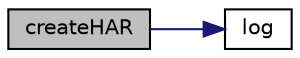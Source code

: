 digraph "createHAR"
{
  edge [fontname="Helvetica",fontsize="10",labelfontname="Helvetica",labelfontsize="10"];
  node [fontname="Helvetica",fontsize="10",shape=record];
  rankdir="LR";
  Node1 [label="createHAR",height=0.2,width=0.4,color="black", fillcolor="grey75", style="filled", fontcolor="black"];
  Node1 -> Node2 [color="midnightblue",fontsize="10",style="solid"];
  Node2 [label="log",height=0.2,width=0.4,color="black", fillcolor="white", style="filled",URL="$detectsniff_8js.html#a1bda0a62881efb0bb0a13b5707dc33c4"];
}

